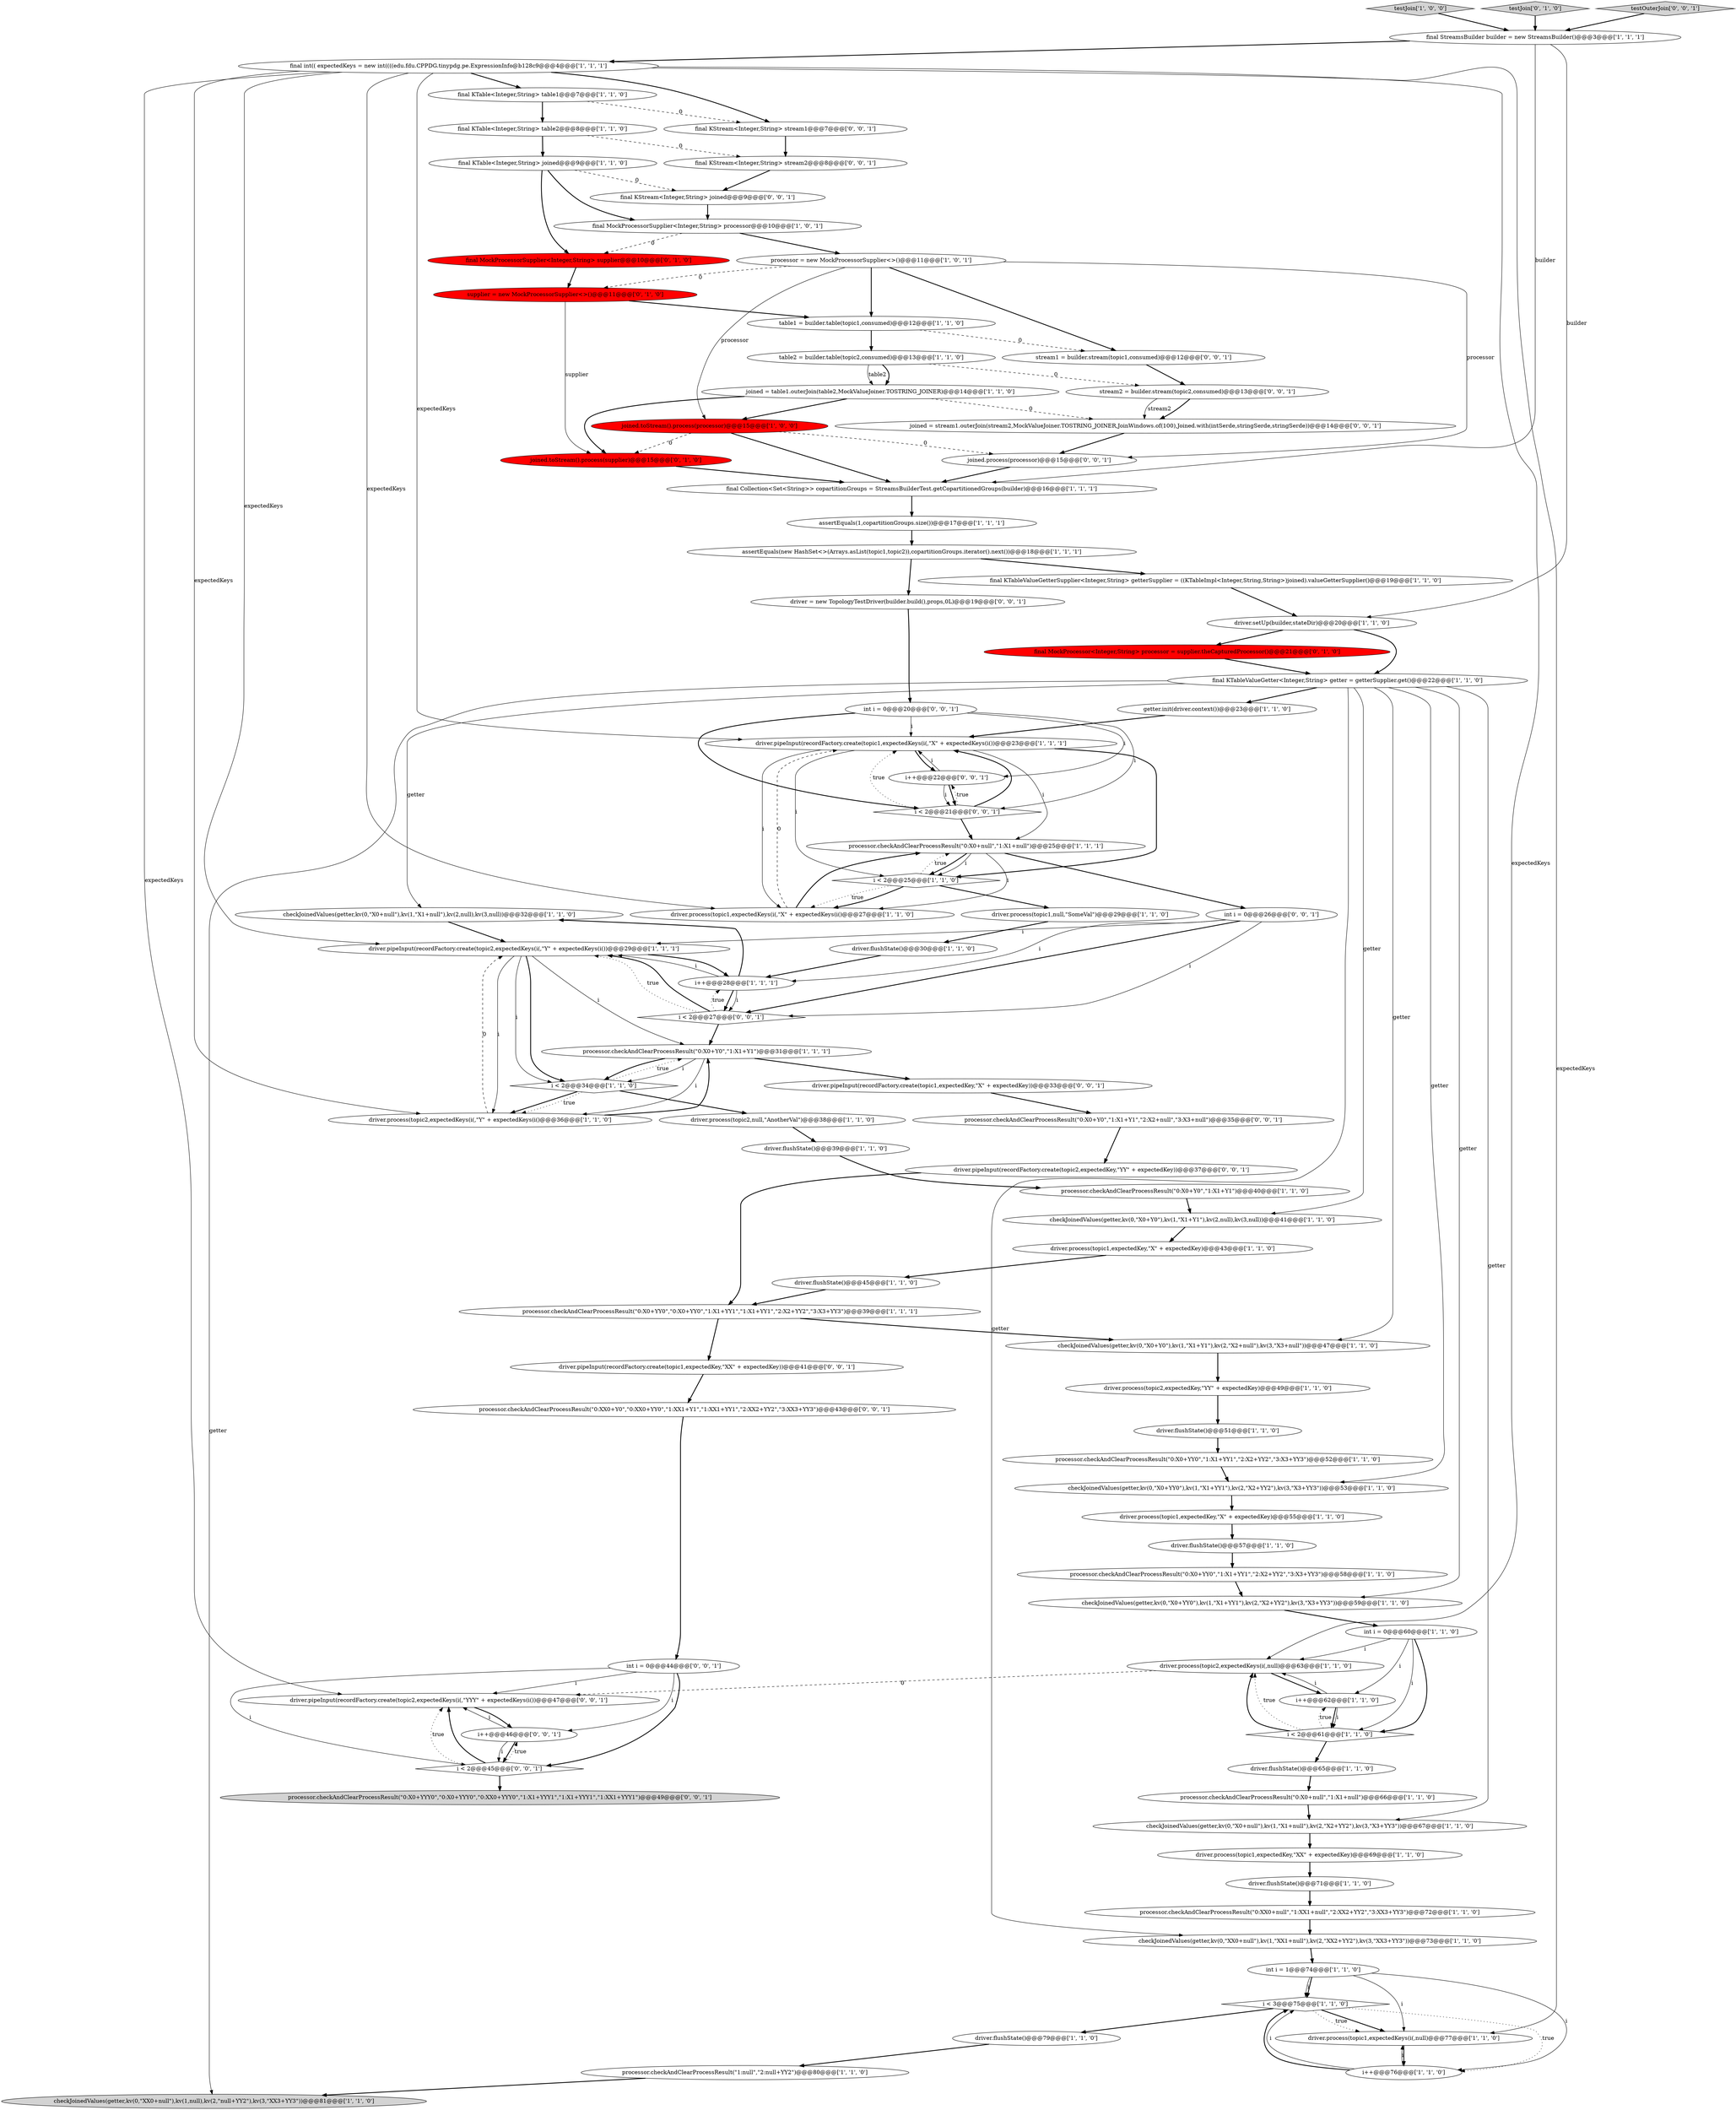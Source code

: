 digraph {
63 [style = filled, label = "testJoin['1', '0', '0']", fillcolor = lightgray, shape = diamond image = "AAA0AAABBB1BBB"];
10 [style = filled, label = "checkJoinedValues(getter,kv(0,\"X0+null\"),kv(1,\"X1+null\"),kv(2,null),kv(3,null))@@@32@@@['1', '1', '0']", fillcolor = white, shape = ellipse image = "AAA0AAABBB1BBB"];
49 [style = filled, label = "driver.pipeInput(recordFactory.create(topic1,expectedKeys(i(,\"X\" + expectedKeys(i())@@@23@@@['1', '1', '1']", fillcolor = white, shape = ellipse image = "AAA0AAABBB1BBB"];
71 [style = filled, label = "joined = stream1.outerJoin(stream2,MockValueJoiner.TOSTRING_JOINER,JoinWindows.of(100),Joined.with(intSerde,stringSerde,stringSerde))@@@14@@@['0', '0', '1']", fillcolor = white, shape = ellipse image = "AAA0AAABBB3BBB"];
26 [style = filled, label = "driver.flushState()@@@51@@@['1', '1', '0']", fillcolor = white, shape = ellipse image = "AAA0AAABBB1BBB"];
17 [style = filled, label = "driver.process(topic2,expectedKey,\"YY\" + expectedKey)@@@49@@@['1', '1', '0']", fillcolor = white, shape = ellipse image = "AAA0AAABBB1BBB"];
78 [style = filled, label = "int i = 0@@@26@@@['0', '0', '1']", fillcolor = white, shape = ellipse image = "AAA0AAABBB3BBB"];
18 [style = filled, label = "final KTable<Integer,String> table1@@@7@@@['1', '1', '0']", fillcolor = white, shape = ellipse image = "AAA0AAABBB1BBB"];
87 [style = filled, label = "i++@@@22@@@['0', '0', '1']", fillcolor = white, shape = ellipse image = "AAA0AAABBB3BBB"];
5 [style = filled, label = "driver.flushState()@@@79@@@['1', '1', '0']", fillcolor = white, shape = ellipse image = "AAA0AAABBB1BBB"];
70 [style = filled, label = "stream1 = builder.stream(topic1,consumed)@@@12@@@['0', '0', '1']", fillcolor = white, shape = ellipse image = "AAA0AAABBB3BBB"];
19 [style = filled, label = "driver.setUp(builder,stateDir)@@@20@@@['1', '1', '0']", fillcolor = white, shape = ellipse image = "AAA0AAABBB1BBB"];
47 [style = filled, label = "processor.checkAndClearProcessResult(\"0:X0+null\",\"1:X1+null\")@@@66@@@['1', '1', '0']", fillcolor = white, shape = ellipse image = "AAA0AAABBB1BBB"];
93 [style = filled, label = "final KStream<Integer,String> stream2@@@8@@@['0', '0', '1']", fillcolor = white, shape = ellipse image = "AAA0AAABBB3BBB"];
2 [style = filled, label = "final StreamsBuilder builder = new StreamsBuilder()@@@3@@@['1', '1', '1']", fillcolor = white, shape = ellipse image = "AAA0AAABBB1BBB"];
36 [style = filled, label = "checkJoinedValues(getter,kv(0,\"X0+Y0\"),kv(1,\"X1+Y1\"),kv(2,\"X2+null\"),kv(3,\"X3+null\"))@@@47@@@['1', '1', '0']", fillcolor = white, shape = ellipse image = "AAA0AAABBB1BBB"];
62 [style = filled, label = "i < 3@@@75@@@['1', '1', '0']", fillcolor = white, shape = diamond image = "AAA0AAABBB1BBB"];
58 [style = filled, label = "driver.process(topic2,expectedKeys(i(,null)@@@63@@@['1', '1', '0']", fillcolor = white, shape = ellipse image = "AAA0AAABBB1BBB"];
44 [style = filled, label = "int i = 0@@@60@@@['1', '1', '0']", fillcolor = white, shape = ellipse image = "AAA0AAABBB1BBB"];
11 [style = filled, label = "driver.process(topic1,null,\"SomeVal\")@@@29@@@['1', '1', '0']", fillcolor = white, shape = ellipse image = "AAA0AAABBB1BBB"];
46 [style = filled, label = "final KTableValueGetterSupplier<Integer,String> getterSupplier = ((KTableImpl<Integer,String,String>)joined).valueGetterSupplier()@@@19@@@['1', '1', '0']", fillcolor = white, shape = ellipse image = "AAA0AAABBB1BBB"];
52 [style = filled, label = "getter.init(driver.context())@@@23@@@['1', '1', '0']", fillcolor = white, shape = ellipse image = "AAA0AAABBB1BBB"];
55 [style = filled, label = "driver.process(topic1,expectedKeys(i(,null)@@@77@@@['1', '1', '0']", fillcolor = white, shape = ellipse image = "AAA0AAABBB1BBB"];
77 [style = filled, label = "driver.pipeInput(recordFactory.create(topic1,expectedKey,\"XX\" + expectedKey))@@@41@@@['0', '0', '1']", fillcolor = white, shape = ellipse image = "AAA0AAABBB3BBB"];
12 [style = filled, label = "table1 = builder.table(topic1,consumed)@@@12@@@['1', '1', '0']", fillcolor = white, shape = ellipse image = "AAA0AAABBB1BBB"];
35 [style = filled, label = "i++@@@76@@@['1', '1', '0']", fillcolor = white, shape = ellipse image = "AAA0AAABBB1BBB"];
23 [style = filled, label = "final KTableValueGetter<Integer,String> getter = getterSupplier.get()@@@22@@@['1', '1', '0']", fillcolor = white, shape = ellipse image = "AAA0AAABBB1BBB"];
40 [style = filled, label = "final KTable<Integer,String> joined@@@9@@@['1', '1', '0']", fillcolor = white, shape = ellipse image = "AAA0AAABBB1BBB"];
27 [style = filled, label = "i++@@@28@@@['1', '1', '1']", fillcolor = white, shape = ellipse image = "AAA0AAABBB1BBB"];
24 [style = filled, label = "driver.process(topic2,null,\"AnotherVal\")@@@38@@@['1', '1', '0']", fillcolor = white, shape = ellipse image = "AAA0AAABBB1BBB"];
75 [style = filled, label = "processor.checkAndClearProcessResult(\"0:X0+Y0\",\"1:X1+Y1\",\"2:X2+null\",\"3:X3+null\")@@@35@@@['0', '0', '1']", fillcolor = white, shape = ellipse image = "AAA0AAABBB3BBB"];
41 [style = filled, label = "processor.checkAndClearProcessResult(\"0:X0+YY0\",\"0:X0+YY0\",\"1:X1+YY1\",\"1:X1+YY1\",\"2:X2+YY2\",\"3:X3+YY3\")@@@39@@@['1', '1', '1']", fillcolor = white, shape = ellipse image = "AAA0AAABBB1BBB"];
84 [style = filled, label = "processor.checkAndClearProcessResult(\"0:XX0+Y0\",\"0:XX0+YY0\",\"1:XX1+Y1\",\"1:XX1+YY1\",\"2:XX2+YY2\",\"3:XX3+YY3\")@@@43@@@['0', '0', '1']", fillcolor = white, shape = ellipse image = "AAA0AAABBB3BBB"];
43 [style = filled, label = "driver.pipeInput(recordFactory.create(topic2,expectedKeys(i(,\"Y\" + expectedKeys(i())@@@29@@@['1', '1', '1']", fillcolor = white, shape = ellipse image = "AAA0AAABBB1BBB"];
57 [style = filled, label = "driver.process(topic1,expectedKey,\"X\" + expectedKey)@@@43@@@['1', '1', '0']", fillcolor = white, shape = ellipse image = "AAA0AAABBB1BBB"];
39 [style = filled, label = "driver.flushState()@@@39@@@['1', '1', '0']", fillcolor = white, shape = ellipse image = "AAA0AAABBB1BBB"];
61 [style = filled, label = "processor.checkAndClearProcessResult(\"0:X0+YY0\",\"1:X1+YY1\",\"2:X2+YY2\",\"3:X3+YY3\")@@@58@@@['1', '1', '0']", fillcolor = white, shape = ellipse image = "AAA0AAABBB1BBB"];
53 [style = filled, label = "checkJoinedValues(getter,kv(0,\"X0+null\"),kv(1,\"X1+null\"),kv(2,\"X2+YY2\"),kv(3,\"X3+YY3\"))@@@67@@@['1', '1', '0']", fillcolor = white, shape = ellipse image = "AAA0AAABBB1BBB"];
4 [style = filled, label = "checkJoinedValues(getter,kv(0,\"XX0+null\"),kv(1,\"XX1+null\"),kv(2,\"XX2+YY2\"),kv(3,\"XX3+YY3\"))@@@73@@@['1', '1', '0']", fillcolor = white, shape = ellipse image = "AAA0AAABBB1BBB"];
73 [style = filled, label = "i < 2@@@21@@@['0', '0', '1']", fillcolor = white, shape = diamond image = "AAA0AAABBB3BBB"];
54 [style = filled, label = "joined = table1.outerJoin(table2,MockValueJoiner.TOSTRING_JOINER)@@@14@@@['1', '1', '0']", fillcolor = white, shape = ellipse image = "AAA0AAABBB1BBB"];
45 [style = filled, label = "i < 2@@@34@@@['1', '1', '0']", fillcolor = white, shape = diamond image = "AAA0AAABBB1BBB"];
68 [style = filled, label = "final MockProcessor<Integer,String> processor = supplier.theCapturedProcessor()@@@21@@@['0', '1', '0']", fillcolor = red, shape = ellipse image = "AAA1AAABBB2BBB"];
76 [style = filled, label = "driver = new TopologyTestDriver(builder.build(),props,0L)@@@19@@@['0', '0', '1']", fillcolor = white, shape = ellipse image = "AAA0AAABBB3BBB"];
83 [style = filled, label = "driver.pipeInput(recordFactory.create(topic2,expectedKey,\"YY\" + expectedKey))@@@37@@@['0', '0', '1']", fillcolor = white, shape = ellipse image = "AAA0AAABBB3BBB"];
67 [style = filled, label = "testJoin['0', '1', '0']", fillcolor = lightgray, shape = diamond image = "AAA0AAABBB2BBB"];
91 [style = filled, label = "processor.checkAndClearProcessResult(\"0:X0+YYY0\",\"0:X0+YYY0\",\"0:XX0+YYY0\",\"1:X1+YYY1\",\"1:X1+YYY1\",\"1:XX1+YYY1\")@@@49@@@['0', '0', '1']", fillcolor = lightgray, shape = ellipse image = "AAA0AAABBB3BBB"];
60 [style = filled, label = "processor.checkAndClearProcessResult(\"0:X0+YY0\",\"1:X1+YY1\",\"2:X2+YY2\",\"3:X3+YY3\")@@@52@@@['1', '1', '0']", fillcolor = white, shape = ellipse image = "AAA0AAABBB1BBB"];
34 [style = filled, label = "final int(( expectedKeys = new int((((edu.fdu.CPPDG.tinypdg.pe.ExpressionInfo@b128c9@@@4@@@['1', '1', '1']", fillcolor = white, shape = ellipse image = "AAA0AAABBB1BBB"];
13 [style = filled, label = "processor.checkAndClearProcessResult(\"0:X0+Y0\",\"1:X1+Y1\")@@@40@@@['1', '1', '0']", fillcolor = white, shape = ellipse image = "AAA0AAABBB1BBB"];
0 [style = filled, label = "driver.process(topic2,expectedKeys(i(,\"Y\" + expectedKeys(i()@@@36@@@['1', '1', '0']", fillcolor = white, shape = ellipse image = "AAA0AAABBB1BBB"];
50 [style = filled, label = "final MockProcessorSupplier<Integer,String> processor@@@10@@@['1', '0', '1']", fillcolor = white, shape = ellipse image = "AAA0AAABBB1BBB"];
32 [style = filled, label = "checkJoinedValues(getter,kv(0,\"X0+Y0\"),kv(1,\"X1+Y1\"),kv(2,null),kv(3,null))@@@41@@@['1', '1', '0']", fillcolor = white, shape = ellipse image = "AAA0AAABBB1BBB"];
21 [style = filled, label = "i < 2@@@61@@@['1', '1', '0']", fillcolor = white, shape = diamond image = "AAA0AAABBB1BBB"];
56 [style = filled, label = "final KTable<Integer,String> table2@@@8@@@['1', '1', '0']", fillcolor = white, shape = ellipse image = "AAA0AAABBB1BBB"];
25 [style = filled, label = "driver.flushState()@@@30@@@['1', '1', '0']", fillcolor = white, shape = ellipse image = "AAA0AAABBB1BBB"];
86 [style = filled, label = "stream2 = builder.stream(topic2,consumed)@@@13@@@['0', '0', '1']", fillcolor = white, shape = ellipse image = "AAA0AAABBB3BBB"];
8 [style = filled, label = "driver.flushState()@@@71@@@['1', '1', '0']", fillcolor = white, shape = ellipse image = "AAA0AAABBB1BBB"];
15 [style = filled, label = "processor.checkAndClearProcessResult(\"1:null\",\"2:null+YY2\")@@@80@@@['1', '1', '0']", fillcolor = white, shape = ellipse image = "AAA0AAABBB1BBB"];
88 [style = filled, label = "driver.pipeInput(recordFactory.create(topic1,expectedKey,\"X\" + expectedKey))@@@33@@@['0', '0', '1']", fillcolor = white, shape = ellipse image = "AAA0AAABBB3BBB"];
92 [style = filled, label = "testOuterJoin['0', '0', '1']", fillcolor = lightgray, shape = diamond image = "AAA0AAABBB3BBB"];
38 [style = filled, label = "assertEquals(new HashSet<>(Arrays.asList(topic1,topic2)),copartitionGroups.iterator().next())@@@18@@@['1', '1', '1']", fillcolor = white, shape = ellipse image = "AAA0AAABBB1BBB"];
22 [style = filled, label = "driver.flushState()@@@45@@@['1', '1', '0']", fillcolor = white, shape = ellipse image = "AAA0AAABBB1BBB"];
85 [style = filled, label = "final KStream<Integer,String> joined@@@9@@@['0', '0', '1']", fillcolor = white, shape = ellipse image = "AAA0AAABBB3BBB"];
37 [style = filled, label = "table2 = builder.table(topic2,consumed)@@@13@@@['1', '1', '0']", fillcolor = white, shape = ellipse image = "AAA0AAABBB1BBB"];
64 [style = filled, label = "int i = 1@@@74@@@['1', '1', '0']", fillcolor = white, shape = ellipse image = "AAA0AAABBB1BBB"];
69 [style = filled, label = "supplier = new MockProcessorSupplier<>()@@@11@@@['0', '1', '0']", fillcolor = red, shape = ellipse image = "AAA1AAABBB2BBB"];
72 [style = filled, label = "joined.process(processor)@@@15@@@['0', '0', '1']", fillcolor = white, shape = ellipse image = "AAA0AAABBB3BBB"];
79 [style = filled, label = "final KStream<Integer,String> stream1@@@7@@@['0', '0', '1']", fillcolor = white, shape = ellipse image = "AAA0AAABBB3BBB"];
6 [style = filled, label = "processor.checkAndClearProcessResult(\"0:XX0+null\",\"1:XX1+null\",\"2:XX2+YY2\",\"3:XX3+YY3\")@@@72@@@['1', '1', '0']", fillcolor = white, shape = ellipse image = "AAA0AAABBB1BBB"];
80 [style = filled, label = "int i = 0@@@44@@@['0', '0', '1']", fillcolor = white, shape = ellipse image = "AAA0AAABBB3BBB"];
28 [style = filled, label = "driver.process(topic1,expectedKey,\"XX\" + expectedKey)@@@69@@@['1', '1', '0']", fillcolor = white, shape = ellipse image = "AAA0AAABBB1BBB"];
74 [style = filled, label = "i < 2@@@27@@@['0', '0', '1']", fillcolor = white, shape = diamond image = "AAA0AAABBB3BBB"];
14 [style = filled, label = "i++@@@62@@@['1', '1', '0']", fillcolor = white, shape = ellipse image = "AAA0AAABBB1BBB"];
16 [style = filled, label = "checkJoinedValues(getter,kv(0,\"X0+YY0\"),kv(1,\"X1+YY1\"),kv(2,\"X2+YY2\"),kv(3,\"X3+YY3\"))@@@59@@@['1', '1', '0']", fillcolor = white, shape = ellipse image = "AAA0AAABBB1BBB"];
90 [style = filled, label = "int i = 0@@@20@@@['0', '0', '1']", fillcolor = white, shape = ellipse image = "AAA0AAABBB3BBB"];
51 [style = filled, label = "driver.flushState()@@@65@@@['1', '1', '0']", fillcolor = white, shape = ellipse image = "AAA0AAABBB1BBB"];
42 [style = filled, label = "driver.process(topic1,expectedKey,\"X\" + expectedKey)@@@55@@@['1', '1', '0']", fillcolor = white, shape = ellipse image = "AAA0AAABBB1BBB"];
20 [style = filled, label = "i < 2@@@25@@@['1', '1', '0']", fillcolor = white, shape = diamond image = "AAA0AAABBB1BBB"];
48 [style = filled, label = "assertEquals(1,copartitionGroups.size())@@@17@@@['1', '1', '1']", fillcolor = white, shape = ellipse image = "AAA0AAABBB1BBB"];
3 [style = filled, label = "processor.checkAndClearProcessResult(\"0:X0+Y0\",\"1:X1+Y1\")@@@31@@@['1', '1', '1']", fillcolor = white, shape = ellipse image = "AAA0AAABBB1BBB"];
31 [style = filled, label = "checkJoinedValues(getter,kv(0,\"X0+YY0\"),kv(1,\"X1+YY1\"),kv(2,\"X2+YY2\"),kv(3,\"X3+YY3\"))@@@53@@@['1', '1', '0']", fillcolor = white, shape = ellipse image = "AAA0AAABBB1BBB"];
65 [style = filled, label = "joined.toStream().process(supplier)@@@15@@@['0', '1', '0']", fillcolor = red, shape = ellipse image = "AAA1AAABBB2BBB"];
29 [style = filled, label = "checkJoinedValues(getter,kv(0,\"XX0+null\"),kv(1,null),kv(2,\"null+YY2\"),kv(3,\"XX3+YY3\"))@@@81@@@['1', '1', '0']", fillcolor = lightgray, shape = ellipse image = "AAA0AAABBB1BBB"];
81 [style = filled, label = "i++@@@46@@@['0', '0', '1']", fillcolor = white, shape = ellipse image = "AAA0AAABBB3BBB"];
33 [style = filled, label = "driver.flushState()@@@57@@@['1', '1', '0']", fillcolor = white, shape = ellipse image = "AAA0AAABBB1BBB"];
9 [style = filled, label = "processor = new MockProcessorSupplier<>()@@@11@@@['1', '0', '1']", fillcolor = white, shape = ellipse image = "AAA0AAABBB1BBB"];
82 [style = filled, label = "i < 2@@@45@@@['0', '0', '1']", fillcolor = white, shape = diamond image = "AAA0AAABBB3BBB"];
7 [style = filled, label = "driver.process(topic1,expectedKeys(i(,\"X\" + expectedKeys(i()@@@27@@@['1', '1', '0']", fillcolor = white, shape = ellipse image = "AAA0AAABBB1BBB"];
30 [style = filled, label = "joined.toStream().process(processor)@@@15@@@['1', '0', '0']", fillcolor = red, shape = ellipse image = "AAA1AAABBB1BBB"];
66 [style = filled, label = "final MockProcessorSupplier<Integer,String> supplier@@@10@@@['0', '1', '0']", fillcolor = red, shape = ellipse image = "AAA1AAABBB2BBB"];
1 [style = filled, label = "final Collection<Set<String>> copartitionGroups = StreamsBuilderTest.getCopartitionedGroups(builder)@@@16@@@['1', '1', '1']", fillcolor = white, shape = ellipse image = "AAA0AAABBB1BBB"];
89 [style = filled, label = "driver.pipeInput(recordFactory.create(topic2,expectedKeys(i(,\"YYY\" + expectedKeys(i())@@@47@@@['0', '0', '1']", fillcolor = white, shape = ellipse image = "AAA0AAABBB3BBB"];
59 [style = filled, label = "processor.checkAndClearProcessResult(\"0:X0+null\",\"1:X1+null\")@@@25@@@['1', '1', '1']", fillcolor = white, shape = ellipse image = "AAA0AAABBB1BBB"];
75->83 [style = bold, label=""];
34->43 [style = solid, label="expectedKeys"];
40->66 [style = bold, label=""];
70->86 [style = bold, label=""];
80->89 [style = solid, label="i"];
21->51 [style = bold, label=""];
38->76 [style = bold, label=""];
76->90 [style = bold, label=""];
74->27 [style = dotted, label="true"];
40->85 [style = dashed, label="0"];
59->20 [style = solid, label="i"];
7->49 [style = dashed, label="0"];
21->58 [style = bold, label=""];
64->55 [style = solid, label="i"];
62->35 [style = dotted, label="true"];
34->18 [style = bold, label=""];
24->39 [style = bold, label=""];
41->77 [style = bold, label=""];
5->15 [style = bold, label=""];
12->70 [style = dashed, label="0"];
44->14 [style = solid, label="i"];
8->6 [style = bold, label=""];
62->55 [style = bold, label=""];
54->71 [style = dashed, label="0"];
92->2 [style = bold, label=""];
9->30 [style = solid, label="processor"];
45->24 [style = bold, label=""];
54->65 [style = bold, label=""];
59->78 [style = bold, label=""];
67->2 [style = bold, label=""];
2->1 [style = solid, label="builder"];
23->36 [style = solid, label="getter"];
9->70 [style = bold, label=""];
85->50 [style = bold, label=""];
59->7 [style = solid, label="i"];
23->29 [style = solid, label="getter"];
26->60 [style = bold, label=""];
80->82 [style = bold, label=""];
20->59 [style = dotted, label="true"];
9->69 [style = dashed, label="0"];
78->74 [style = solid, label="i"];
23->52 [style = bold, label=""];
9->72 [style = solid, label="processor"];
50->66 [style = dashed, label="0"];
56->93 [style = dashed, label="0"];
51->47 [style = bold, label=""];
45->0 [style = bold, label=""];
3->88 [style = bold, label=""];
23->10 [style = solid, label="getter"];
36->17 [style = bold, label=""];
90->87 [style = solid, label="i"];
4->64 [style = bold, label=""];
27->74 [style = bold, label=""];
37->86 [style = dashed, label="0"];
11->25 [style = bold, label=""];
69->12 [style = bold, label=""];
82->91 [style = bold, label=""];
82->89 [style = dotted, label="true"];
34->7 [style = solid, label="expectedKeys"];
0->3 [style = bold, label=""];
21->58 [style = dotted, label="true"];
47->53 [style = bold, label=""];
45->3 [style = dotted, label="true"];
40->50 [style = bold, label=""];
44->21 [style = bold, label=""];
13->32 [style = bold, label=""];
72->1 [style = bold, label=""];
62->5 [style = bold, label=""];
81->89 [style = solid, label="i"];
63->2 [style = bold, label=""];
2->34 [style = bold, label=""];
22->41 [style = bold, label=""];
81->82 [style = solid, label="i"];
18->56 [style = bold, label=""];
12->37 [style = bold, label=""];
43->45 [style = bold, label=""];
74->43 [style = bold, label=""];
66->69 [style = bold, label=""];
86->71 [style = bold, label=""];
25->27 [style = bold, label=""];
73->59 [style = bold, label=""];
6->4 [style = bold, label=""];
90->73 [style = solid, label="i"];
18->79 [style = dashed, label="0"];
90->73 [style = bold, label=""];
89->81 [style = bold, label=""];
69->65 [style = solid, label="supplier"];
23->16 [style = solid, label="getter"];
93->85 [style = bold, label=""];
81->82 [style = bold, label=""];
45->0 [style = dotted, label="true"];
43->27 [style = bold, label=""];
74->3 [style = bold, label=""];
60->31 [style = bold, label=""];
78->43 [style = solid, label="i"];
14->21 [style = solid, label="i"];
34->0 [style = solid, label="expectedKeys"];
38->46 [style = bold, label=""];
88->75 [style = bold, label=""];
46->19 [style = bold, label=""];
49->7 [style = solid, label="i"];
86->71 [style = solid, label="stream2"];
20->7 [style = bold, label=""];
55->35 [style = bold, label=""];
82->81 [style = dotted, label="true"];
56->40 [style = bold, label=""];
44->58 [style = solid, label="i"];
65->1 [style = bold, label=""];
15->29 [style = bold, label=""];
14->21 [style = bold, label=""];
59->20 [style = bold, label=""];
23->31 [style = solid, label="getter"];
14->58 [style = solid, label="i"];
82->89 [style = bold, label=""];
78->74 [style = bold, label=""];
62->55 [style = dotted, label="true"];
10->43 [style = bold, label=""];
39->13 [style = bold, label=""];
73->49 [style = bold, label=""];
1->48 [style = bold, label=""];
3->45 [style = bold, label=""];
58->14 [style = bold, label=""];
84->80 [style = bold, label=""];
73->49 [style = dotted, label="true"];
49->59 [style = solid, label="i"];
19->68 [style = bold, label=""];
35->62 [style = solid, label="i"];
0->43 [style = dashed, label="0"];
87->49 [style = solid, label="i"];
32->57 [style = bold, label=""];
20->7 [style = dotted, label="true"];
3->45 [style = solid, label="i"];
58->89 [style = dashed, label="0"];
78->27 [style = solid, label="i"];
87->73 [style = solid, label="i"];
71->72 [style = bold, label=""];
27->74 [style = solid, label="i"];
31->42 [style = bold, label=""];
23->32 [style = solid, label="getter"];
43->45 [style = solid, label="i"];
35->55 [style = solid, label="i"];
41->36 [style = bold, label=""];
64->62 [style = bold, label=""];
30->72 [style = dashed, label="0"];
43->3 [style = solid, label="i"];
16->44 [style = bold, label=""];
80->82 [style = solid, label="i"];
27->10 [style = bold, label=""];
28->8 [style = bold, label=""];
44->21 [style = solid, label="i"];
49->87 [style = bold, label=""];
73->87 [style = dotted, label="true"];
7->59 [style = bold, label=""];
9->12 [style = bold, label=""];
27->43 [style = solid, label="i"];
30->65 [style = dashed, label="0"];
49->20 [style = bold, label=""];
53->28 [style = bold, label=""];
87->73 [style = bold, label=""];
34->79 [style = bold, label=""];
83->41 [style = bold, label=""];
20->11 [style = bold, label=""];
34->58 [style = solid, label="expectedKeys"];
43->0 [style = solid, label="i"];
33->61 [style = bold, label=""];
17->26 [style = bold, label=""];
61->16 [style = bold, label=""];
34->49 [style = solid, label="expectedKeys"];
50->9 [style = bold, label=""];
30->1 [style = bold, label=""];
34->55 [style = solid, label="expectedKeys"];
52->49 [style = bold, label=""];
90->49 [style = solid, label="i"];
34->89 [style = solid, label="expectedKeys"];
54->30 [style = bold, label=""];
42->33 [style = bold, label=""];
23->4 [style = solid, label="getter"];
64->35 [style = solid, label="i"];
37->54 [style = bold, label=""];
74->43 [style = dotted, label="true"];
3->0 [style = solid, label="i"];
64->62 [style = solid, label="i"];
37->54 [style = solid, label="table2"];
48->38 [style = bold, label=""];
19->23 [style = bold, label=""];
35->62 [style = bold, label=""];
21->14 [style = dotted, label="true"];
2->19 [style = solid, label="builder"];
57->22 [style = bold, label=""];
80->81 [style = solid, label="i"];
77->84 [style = bold, label=""];
79->93 [style = bold, label=""];
23->53 [style = solid, label="getter"];
49->20 [style = solid, label="i"];
68->23 [style = bold, label=""];
}
